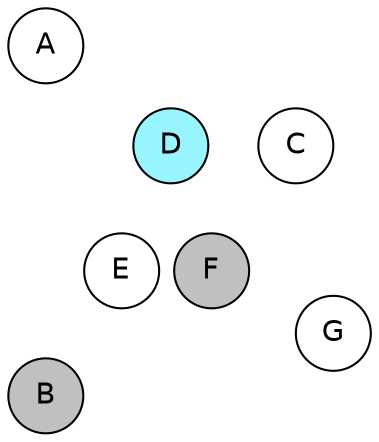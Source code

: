 
graph {

layout = circo;
mindist = .1

node [shape = circle, fontname = Helvetica, margin = 0, style = filled]
edge [style=invis]

subgraph 1 {
	E -- F -- F# -- G -- G# -- A -- A# -- B -- C -- C# -- D -- D# -- E
}

C [fillcolor = white];
C# [fillcolor = white];
D [fillcolor = cadetblue1];
D# [fillcolor = white];
E [fillcolor = white];
F [fillcolor = gray];
F# [fillcolor = white];
G [fillcolor = white];
G# [fillcolor = gray];
A [fillcolor = white];
A# [fillcolor = white];
B [fillcolor = gray];
}
